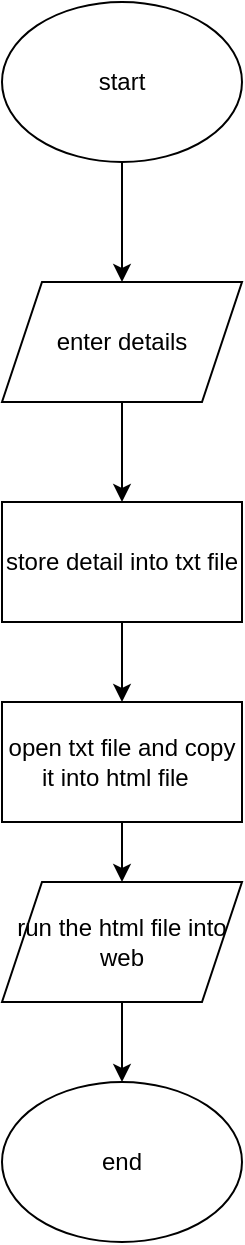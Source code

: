 <mxfile version="15.9.6" type="device"><diagram id="NE4_G1CpdzXZ_7vgIxou" name="Page-1"><mxGraphModel dx="1038" dy="539" grid="1" gridSize="10" guides="1" tooltips="1" connect="1" arrows="1" fold="1" page="1" pageScale="1" pageWidth="827" pageHeight="1169" math="0" shadow="0"><root><mxCell id="0"/><mxCell id="1" parent="0"/><mxCell id="CQz-_T8D6vFQ6t2_ewfR-7" style="edgeStyle=orthogonalEdgeStyle;rounded=0;orthogonalLoop=1;jettySize=auto;html=1;entryX=0.5;entryY=0;entryDx=0;entryDy=0;" edge="1" parent="1" source="CQz-_T8D6vFQ6t2_ewfR-1" target="CQz-_T8D6vFQ6t2_ewfR-4"><mxGeometry relative="1" as="geometry"/></mxCell><mxCell id="CQz-_T8D6vFQ6t2_ewfR-1" value="start" style="ellipse;whiteSpace=wrap;html=1;" vertex="1" parent="1"><mxGeometry x="354" y="30" width="120" height="80" as="geometry"/></mxCell><mxCell id="CQz-_T8D6vFQ6t2_ewfR-5" style="edgeStyle=orthogonalEdgeStyle;rounded=0;orthogonalLoop=1;jettySize=auto;html=1;" edge="1" parent="1" source="CQz-_T8D6vFQ6t2_ewfR-4"><mxGeometry relative="1" as="geometry"><mxPoint x="414" y="280" as="targetPoint"/></mxGeometry></mxCell><mxCell id="CQz-_T8D6vFQ6t2_ewfR-4" value="enter details" style="shape=parallelogram;perimeter=parallelogramPerimeter;whiteSpace=wrap;html=1;fixedSize=1;" vertex="1" parent="1"><mxGeometry x="354" y="170" width="120" height="60" as="geometry"/></mxCell><mxCell id="CQz-_T8D6vFQ6t2_ewfR-9" style="edgeStyle=orthogonalEdgeStyle;rounded=0;orthogonalLoop=1;jettySize=auto;html=1;" edge="1" parent="1" source="CQz-_T8D6vFQ6t2_ewfR-8" target="CQz-_T8D6vFQ6t2_ewfR-10"><mxGeometry relative="1" as="geometry"><mxPoint x="414" y="380" as="targetPoint"/></mxGeometry></mxCell><mxCell id="CQz-_T8D6vFQ6t2_ewfR-8" value="store detail into txt file" style="rounded=0;whiteSpace=wrap;html=1;" vertex="1" parent="1"><mxGeometry x="354" y="280" width="120" height="60" as="geometry"/></mxCell><mxCell id="CQz-_T8D6vFQ6t2_ewfR-11" style="edgeStyle=orthogonalEdgeStyle;rounded=0;orthogonalLoop=1;jettySize=auto;html=1;" edge="1" parent="1" source="CQz-_T8D6vFQ6t2_ewfR-10" target="CQz-_T8D6vFQ6t2_ewfR-12"><mxGeometry relative="1" as="geometry"><mxPoint x="414" y="480" as="targetPoint"/></mxGeometry></mxCell><mxCell id="CQz-_T8D6vFQ6t2_ewfR-10" value="open txt file and copy it into html file&lt;span style=&quot;white-space: pre&quot;&gt;&#9;&lt;/span&gt;" style="rounded=0;whiteSpace=wrap;html=1;" vertex="1" parent="1"><mxGeometry x="354" y="380" width="120" height="60" as="geometry"/></mxCell><mxCell id="CQz-_T8D6vFQ6t2_ewfR-13" style="edgeStyle=orthogonalEdgeStyle;rounded=0;orthogonalLoop=1;jettySize=auto;html=1;" edge="1" parent="1" source="CQz-_T8D6vFQ6t2_ewfR-12" target="CQz-_T8D6vFQ6t2_ewfR-14"><mxGeometry relative="1" as="geometry"><mxPoint x="414" y="570" as="targetPoint"/></mxGeometry></mxCell><mxCell id="CQz-_T8D6vFQ6t2_ewfR-12" value="run the html file into web" style="shape=parallelogram;perimeter=parallelogramPerimeter;whiteSpace=wrap;html=1;fixedSize=1;" vertex="1" parent="1"><mxGeometry x="354" y="470" width="120" height="60" as="geometry"/></mxCell><mxCell id="CQz-_T8D6vFQ6t2_ewfR-14" value="end" style="ellipse;whiteSpace=wrap;html=1;" vertex="1" parent="1"><mxGeometry x="354" y="570" width="120" height="80" as="geometry"/></mxCell></root></mxGraphModel></diagram></mxfile>